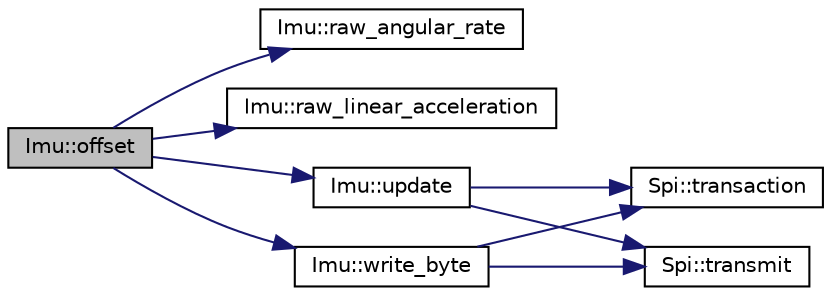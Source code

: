 digraph "Imu::offset"
{
 // LATEX_PDF_SIZE
  edge [fontname="Helvetica",fontsize="10",labelfontname="Helvetica",labelfontsize="10"];
  node [fontname="Helvetica",fontsize="10",shape=record];
  rankdir="LR";
  Node1 [label="Imu::offset",height=0.2,width=0.4,color="black", fillcolor="grey75", style="filled", fontcolor="black",tooltip=" "];
  Node1 -> Node2 [color="midnightblue",fontsize="10",style="solid",fontname="Helvetica"];
  Node2 [label="Imu::raw_angular_rate",height=0.2,width=0.4,color="black", fillcolor="white", style="filled",URL="$classImu.html#ade9a2a72dae1cd27b4628c79f1377799",tooltip=" "];
  Node1 -> Node3 [color="midnightblue",fontsize="10",style="solid",fontname="Helvetica"];
  Node3 [label="Imu::raw_linear_acceleration",height=0.2,width=0.4,color="black", fillcolor="white", style="filled",URL="$classImu.html#a909527a990075316d591506d8f2ff224",tooltip=" "];
  Node1 -> Node4 [color="midnightblue",fontsize="10",style="solid",fontname="Helvetica"];
  Node4 [label="Imu::update",height=0.2,width=0.4,color="black", fillcolor="white", style="filled",URL="$classImu.html#aaf6f6cc86577b4b7b96cc205d013a419",tooltip=" "];
  Node4 -> Node5 [color="midnightblue",fontsize="10",style="solid",fontname="Helvetica"];
  Node5 [label="Spi::transaction",height=0.2,width=0.4,color="black", fillcolor="white", style="filled",URL="$classSpi.html#ade7f363df8128f984a04896748284790",tooltip=" "];
  Node4 -> Node6 [color="midnightblue",fontsize="10",style="solid",fontname="Helvetica"];
  Node6 [label="Spi::transmit",height=0.2,width=0.4,color="black", fillcolor="white", style="filled",URL="$classSpi.html#a91c0eeec99491ce1392baecdb8ec7495",tooltip=" "];
  Node1 -> Node7 [color="midnightblue",fontsize="10",style="solid",fontname="Helvetica"];
  Node7 [label="Imu::write_byte",height=0.2,width=0.4,color="black", fillcolor="white", style="filled",URL="$classImu.html#a1b180bfff5e928c28a83709fd3da1641",tooltip=" "];
  Node7 -> Node5 [color="midnightblue",fontsize="10",style="solid",fontname="Helvetica"];
  Node7 -> Node6 [color="midnightblue",fontsize="10",style="solid",fontname="Helvetica"];
}
